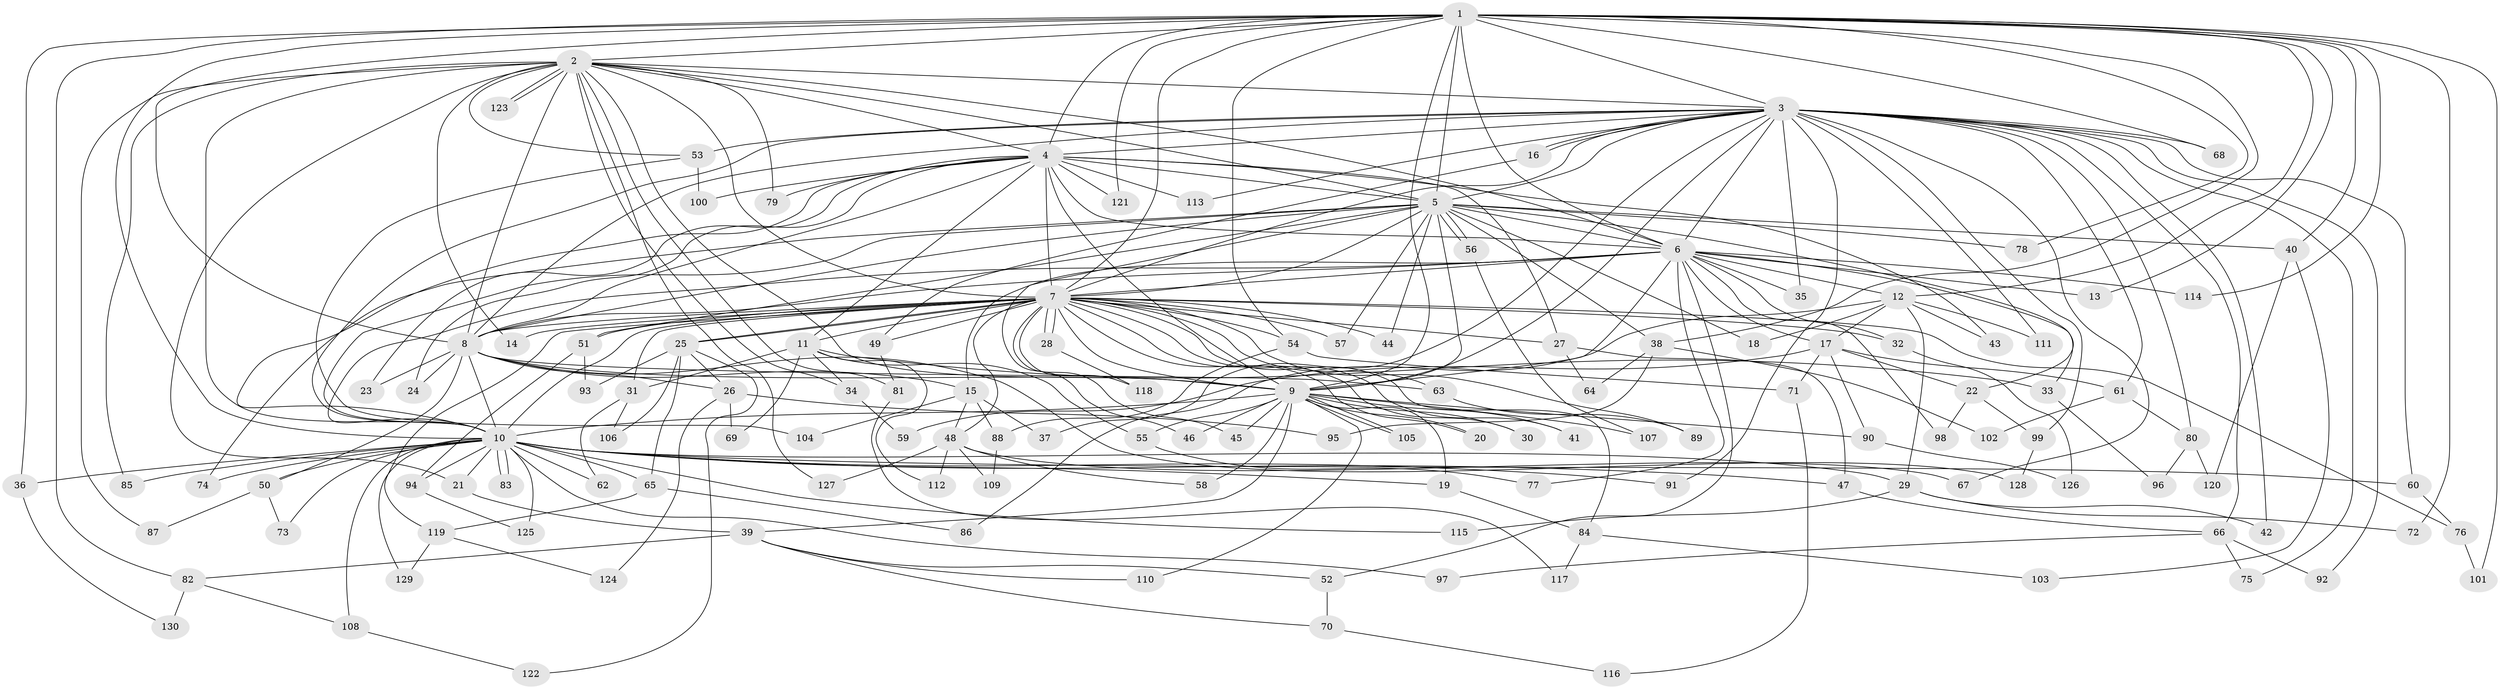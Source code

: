 // Generated by graph-tools (version 1.1) at 2025/11/02/27/25 16:11:06]
// undirected, 130 vertices, 285 edges
graph export_dot {
graph [start="1"]
  node [color=gray90,style=filled];
  1;
  2;
  3;
  4;
  5;
  6;
  7;
  8;
  9;
  10;
  11;
  12;
  13;
  14;
  15;
  16;
  17;
  18;
  19;
  20;
  21;
  22;
  23;
  24;
  25;
  26;
  27;
  28;
  29;
  30;
  31;
  32;
  33;
  34;
  35;
  36;
  37;
  38;
  39;
  40;
  41;
  42;
  43;
  44;
  45;
  46;
  47;
  48;
  49;
  50;
  51;
  52;
  53;
  54;
  55;
  56;
  57;
  58;
  59;
  60;
  61;
  62;
  63;
  64;
  65;
  66;
  67;
  68;
  69;
  70;
  71;
  72;
  73;
  74;
  75;
  76;
  77;
  78;
  79;
  80;
  81;
  82;
  83;
  84;
  85;
  86;
  87;
  88;
  89;
  90;
  91;
  92;
  93;
  94;
  95;
  96;
  97;
  98;
  99;
  100;
  101;
  102;
  103;
  104;
  105;
  106;
  107;
  108;
  109;
  110;
  111;
  112;
  113;
  114;
  115;
  116;
  117;
  118;
  119;
  120;
  121;
  122;
  123;
  124;
  125;
  126;
  127;
  128;
  129;
  130;
  1 -- 2;
  1 -- 3;
  1 -- 4;
  1 -- 5;
  1 -- 6;
  1 -- 7;
  1 -- 8;
  1 -- 9;
  1 -- 10;
  1 -- 12;
  1 -- 13;
  1 -- 36;
  1 -- 38;
  1 -- 40;
  1 -- 54;
  1 -- 68;
  1 -- 72;
  1 -- 78;
  1 -- 82;
  1 -- 101;
  1 -- 114;
  1 -- 121;
  2 -- 3;
  2 -- 4;
  2 -- 5;
  2 -- 6;
  2 -- 7;
  2 -- 8;
  2 -- 9;
  2 -- 10;
  2 -- 14;
  2 -- 21;
  2 -- 34;
  2 -- 53;
  2 -- 79;
  2 -- 81;
  2 -- 85;
  2 -- 87;
  2 -- 123;
  2 -- 123;
  2 -- 127;
  3 -- 4;
  3 -- 5;
  3 -- 6;
  3 -- 7;
  3 -- 8;
  3 -- 9;
  3 -- 10;
  3 -- 16;
  3 -- 16;
  3 -- 35;
  3 -- 37;
  3 -- 42;
  3 -- 53;
  3 -- 60;
  3 -- 61;
  3 -- 66;
  3 -- 67;
  3 -- 68;
  3 -- 75;
  3 -- 80;
  3 -- 91;
  3 -- 92;
  3 -- 99;
  3 -- 111;
  3 -- 113;
  4 -- 5;
  4 -- 6;
  4 -- 7;
  4 -- 8;
  4 -- 9;
  4 -- 10;
  4 -- 11;
  4 -- 23;
  4 -- 24;
  4 -- 27;
  4 -- 43;
  4 -- 79;
  4 -- 100;
  4 -- 113;
  4 -- 121;
  5 -- 6;
  5 -- 7;
  5 -- 8;
  5 -- 9;
  5 -- 10;
  5 -- 18;
  5 -- 22;
  5 -- 38;
  5 -- 40;
  5 -- 44;
  5 -- 46;
  5 -- 51;
  5 -- 56;
  5 -- 56;
  5 -- 57;
  5 -- 74;
  5 -- 78;
  6 -- 7;
  6 -- 8;
  6 -- 9;
  6 -- 10;
  6 -- 12;
  6 -- 13;
  6 -- 15;
  6 -- 17;
  6 -- 32;
  6 -- 33;
  6 -- 35;
  6 -- 52;
  6 -- 77;
  6 -- 98;
  6 -- 114;
  7 -- 8;
  7 -- 9;
  7 -- 10;
  7 -- 11;
  7 -- 14;
  7 -- 20;
  7 -- 25;
  7 -- 25;
  7 -- 27;
  7 -- 28;
  7 -- 28;
  7 -- 30;
  7 -- 31;
  7 -- 32;
  7 -- 41;
  7 -- 44;
  7 -- 45;
  7 -- 48;
  7 -- 49;
  7 -- 51;
  7 -- 54;
  7 -- 57;
  7 -- 63;
  7 -- 76;
  7 -- 84;
  7 -- 89;
  7 -- 118;
  7 -- 119;
  8 -- 9;
  8 -- 10;
  8 -- 15;
  8 -- 23;
  8 -- 24;
  8 -- 26;
  8 -- 50;
  8 -- 63;
  8 -- 128;
  9 -- 10;
  9 -- 19;
  9 -- 20;
  9 -- 30;
  9 -- 39;
  9 -- 41;
  9 -- 45;
  9 -- 46;
  9 -- 55;
  9 -- 58;
  9 -- 90;
  9 -- 105;
  9 -- 105;
  9 -- 107;
  9 -- 110;
  10 -- 19;
  10 -- 21;
  10 -- 29;
  10 -- 36;
  10 -- 47;
  10 -- 50;
  10 -- 60;
  10 -- 62;
  10 -- 65;
  10 -- 73;
  10 -- 74;
  10 -- 83;
  10 -- 83;
  10 -- 85;
  10 -- 91;
  10 -- 94;
  10 -- 97;
  10 -- 108;
  10 -- 115;
  10 -- 125;
  10 -- 129;
  11 -- 31;
  11 -- 33;
  11 -- 34;
  11 -- 55;
  11 -- 69;
  11 -- 112;
  12 -- 17;
  12 -- 18;
  12 -- 29;
  12 -- 43;
  12 -- 86;
  12 -- 111;
  15 -- 37;
  15 -- 48;
  15 -- 88;
  15 -- 104;
  16 -- 49;
  17 -- 22;
  17 -- 59;
  17 -- 61;
  17 -- 71;
  17 -- 90;
  19 -- 84;
  21 -- 39;
  22 -- 98;
  22 -- 99;
  25 -- 26;
  25 -- 65;
  25 -- 93;
  25 -- 106;
  25 -- 122;
  26 -- 69;
  26 -- 95;
  26 -- 124;
  27 -- 47;
  27 -- 64;
  28 -- 118;
  29 -- 42;
  29 -- 72;
  29 -- 115;
  31 -- 62;
  31 -- 106;
  32 -- 126;
  33 -- 96;
  34 -- 59;
  36 -- 130;
  38 -- 64;
  38 -- 95;
  38 -- 102;
  39 -- 52;
  39 -- 70;
  39 -- 82;
  39 -- 110;
  40 -- 103;
  40 -- 120;
  47 -- 66;
  48 -- 58;
  48 -- 67;
  48 -- 109;
  48 -- 112;
  48 -- 127;
  49 -- 81;
  50 -- 73;
  50 -- 87;
  51 -- 93;
  51 -- 94;
  52 -- 70;
  53 -- 100;
  53 -- 104;
  54 -- 71;
  54 -- 88;
  55 -- 77;
  56 -- 107;
  60 -- 76;
  61 -- 80;
  61 -- 102;
  63 -- 89;
  65 -- 86;
  65 -- 119;
  66 -- 75;
  66 -- 92;
  66 -- 97;
  70 -- 116;
  71 -- 116;
  76 -- 101;
  80 -- 96;
  80 -- 120;
  81 -- 117;
  82 -- 108;
  82 -- 130;
  84 -- 103;
  84 -- 117;
  88 -- 109;
  90 -- 126;
  94 -- 125;
  99 -- 128;
  108 -- 122;
  119 -- 124;
  119 -- 129;
}
